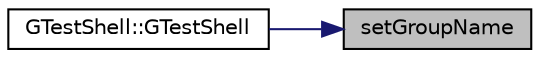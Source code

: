 digraph "setGroupName"
{
 // LATEX_PDF_SIZE
  edge [fontname="Helvetica",fontsize="10",labelfontname="Helvetica",labelfontsize="10"];
  node [fontname="Helvetica",fontsize="10",shape=record];
  rankdir="RL";
  Node1 [label="setGroupName",height=0.2,width=0.4,color="black", fillcolor="grey75", style="filled", fontcolor="black",tooltip=" "];
  Node1 -> Node2 [dir="back",color="midnightblue",fontsize="10",style="solid",fontname="Helvetica"];
  Node2 [label="GTestShell::GTestShell",height=0.2,width=0.4,color="black", fillcolor="white", style="filled",URL="$class_g_test_shell.html#a4d56d043dd37599923461b3c1af40185",tooltip=" "];
}
